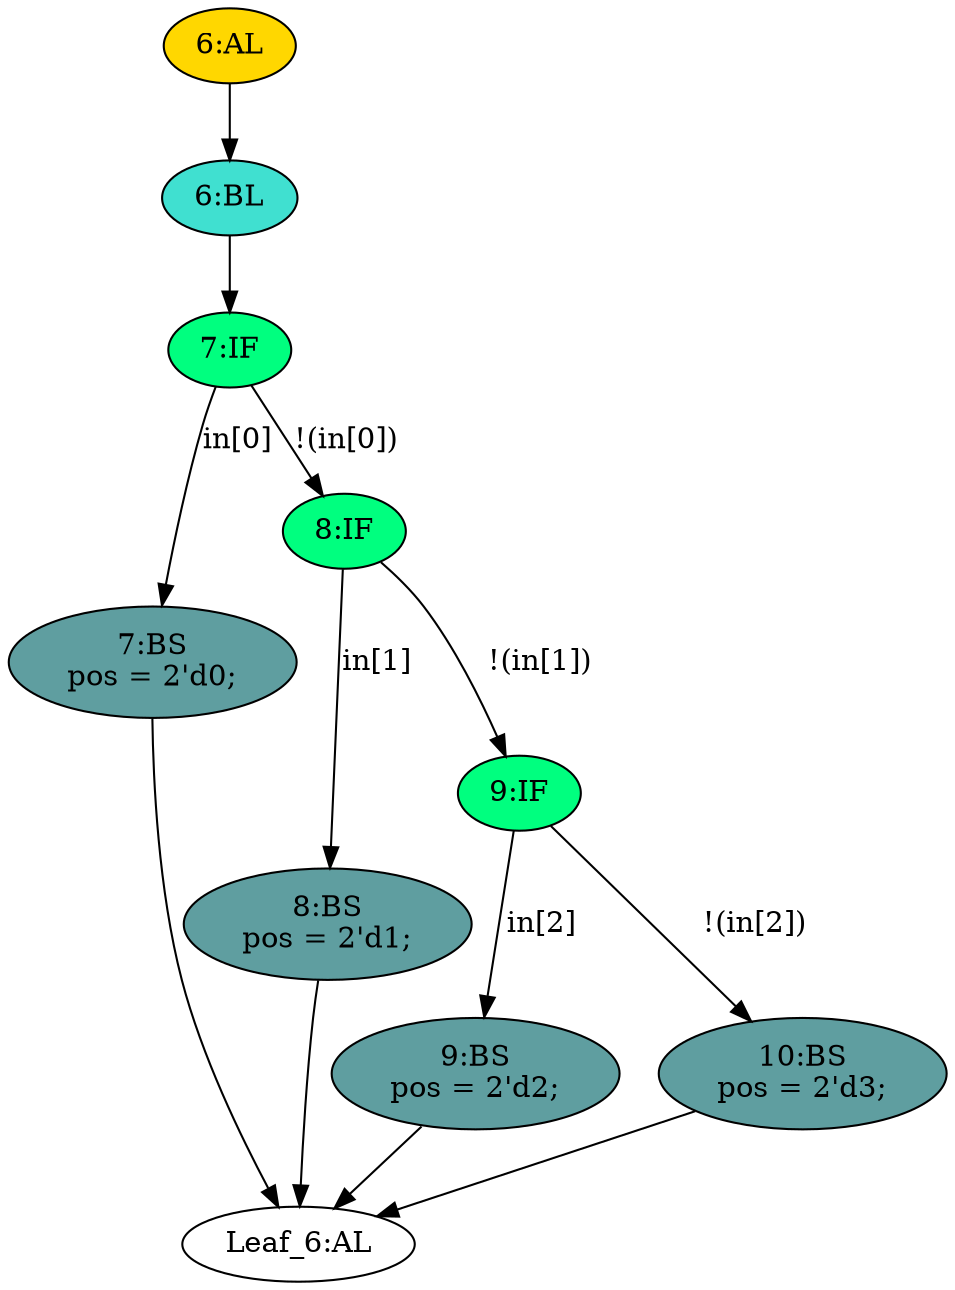 strict digraph "" {
	node [label="\N"];
	"9:BS"	[ast="<pyverilog.vparser.ast.BlockingSubstitution object at 0x7f27614cb810>",
		fillcolor=cadetblue,
		label="9:BS
pos = 2'd2;",
		statements="[<pyverilog.vparser.ast.BlockingSubstitution object at 0x7f27614cb810>]",
		style=filled,
		typ=BlockingSubstitution];
	"Leaf_6:AL"	[def_var="['pos']",
		label="Leaf_6:AL"];
	"9:BS" -> "Leaf_6:AL"	[cond="[]",
		lineno=None];
	"10:BS"	[ast="<pyverilog.vparser.ast.BlockingSubstitution object at 0x7f27614cba90>",
		fillcolor=cadetblue,
		label="10:BS
pos = 2'd3;",
		statements="[<pyverilog.vparser.ast.BlockingSubstitution object at 0x7f27614cba90>]",
		style=filled,
		typ=BlockingSubstitution];
	"10:BS" -> "Leaf_6:AL"	[cond="[]",
		lineno=None];
	"7:BS"	[ast="<pyverilog.vparser.ast.BlockingSubstitution object at 0x7f27614cbbd0>",
		fillcolor=cadetblue,
		label="7:BS
pos = 2'd0;",
		statements="[<pyverilog.vparser.ast.BlockingSubstitution object at 0x7f27614cbbd0>]",
		style=filled,
		typ=BlockingSubstitution];
	"7:BS" -> "Leaf_6:AL"	[cond="[]",
		lineno=None];
	"8:BS"	[ast="<pyverilog.vparser.ast.BlockingSubstitution object at 0x7f27614cbd10>",
		fillcolor=cadetblue,
		label="8:BS
pos = 2'd1;",
		statements="[<pyverilog.vparser.ast.BlockingSubstitution object at 0x7f27614cbd10>]",
		style=filled,
		typ=BlockingSubstitution];
	"8:BS" -> "Leaf_6:AL"	[cond="[]",
		lineno=None];
	"9:IF"	[ast="<pyverilog.vparser.ast.IfStatement object at 0x7f27614cbe50>",
		fillcolor=springgreen,
		label="9:IF",
		statements="[]",
		style=filled,
		typ=IfStatement];
	"9:IF" -> "9:BS"	[cond="['in']",
		label="in[2]",
		lineno=9];
	"9:IF" -> "10:BS"	[cond="['in']",
		label="!(in[2])",
		lineno=9];
	"6:AL"	[ast="<pyverilog.vparser.ast.Always object at 0x7f27614cbfd0>",
		clk_sens=False,
		fillcolor=gold,
		label="6:AL",
		sens="[]",
		statements="[]",
		style=filled,
		typ=Always,
		use_var="['in']"];
	"6:BL"	[ast="<pyverilog.vparser.ast.Block object at 0x7f27619b3f90>",
		fillcolor=turquoise,
		label="6:BL",
		statements="[]",
		style=filled,
		typ=Block];
	"6:AL" -> "6:BL"	[cond="[]",
		lineno=None];
	"7:IF"	[ast="<pyverilog.vparser.ast.IfStatement object at 0x7f27619b3fd0>",
		fillcolor=springgreen,
		label="7:IF",
		statements="[]",
		style=filled,
		typ=IfStatement];
	"6:BL" -> "7:IF"	[cond="[]",
		lineno=None];
	"7:IF" -> "7:BS"	[cond="['in']",
		label="in[0]",
		lineno=7];
	"8:IF"	[ast="<pyverilog.vparser.ast.IfStatement object at 0x7f276bf58d50>",
		fillcolor=springgreen,
		label="8:IF",
		statements="[]",
		style=filled,
		typ=IfStatement];
	"7:IF" -> "8:IF"	[cond="['in']",
		label="!(in[0])",
		lineno=7];
	"8:IF" -> "8:BS"	[cond="['in']",
		label="in[1]",
		lineno=8];
	"8:IF" -> "9:IF"	[cond="['in']",
		label="!(in[1])",
		lineno=8];
}
